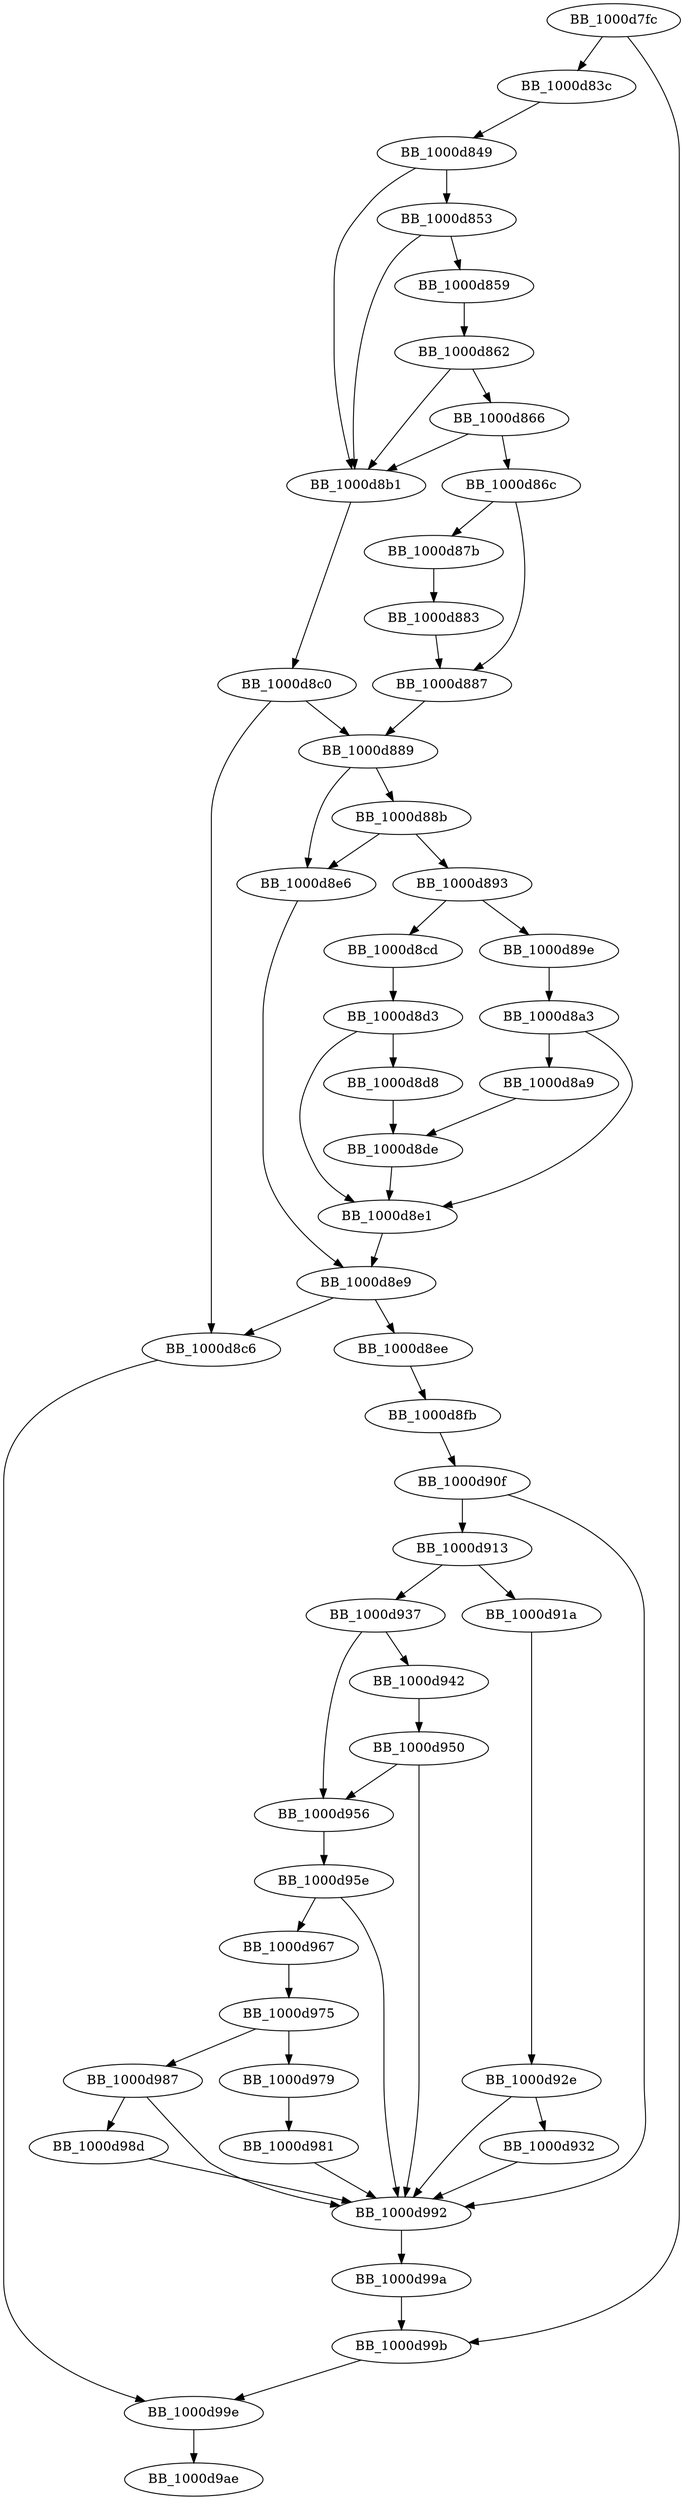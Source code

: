 DiGraph ___convertcp{
BB_1000d7fc->BB_1000d83c
BB_1000d7fc->BB_1000d99b
BB_1000d83c->BB_1000d849
BB_1000d849->BB_1000d853
BB_1000d849->BB_1000d8b1
BB_1000d853->BB_1000d859
BB_1000d853->BB_1000d8b1
BB_1000d859->BB_1000d862
BB_1000d862->BB_1000d866
BB_1000d862->BB_1000d8b1
BB_1000d866->BB_1000d86c
BB_1000d866->BB_1000d8b1
BB_1000d86c->BB_1000d87b
BB_1000d86c->BB_1000d887
BB_1000d87b->BB_1000d883
BB_1000d883->BB_1000d887
BB_1000d887->BB_1000d889
BB_1000d889->BB_1000d88b
BB_1000d889->BB_1000d8e6
BB_1000d88b->BB_1000d893
BB_1000d88b->BB_1000d8e6
BB_1000d893->BB_1000d89e
BB_1000d893->BB_1000d8cd
BB_1000d89e->BB_1000d8a3
BB_1000d8a3->BB_1000d8a9
BB_1000d8a3->BB_1000d8e1
BB_1000d8a9->BB_1000d8de
BB_1000d8b1->BB_1000d8c0
BB_1000d8c0->BB_1000d889
BB_1000d8c0->BB_1000d8c6
BB_1000d8c6->BB_1000d99e
BB_1000d8cd->BB_1000d8d3
BB_1000d8d3->BB_1000d8d8
BB_1000d8d3->BB_1000d8e1
BB_1000d8d8->BB_1000d8de
BB_1000d8de->BB_1000d8e1
BB_1000d8e1->BB_1000d8e9
BB_1000d8e6->BB_1000d8e9
BB_1000d8e9->BB_1000d8c6
BB_1000d8e9->BB_1000d8ee
BB_1000d8ee->BB_1000d8fb
BB_1000d8fb->BB_1000d90f
BB_1000d90f->BB_1000d913
BB_1000d90f->BB_1000d992
BB_1000d913->BB_1000d91a
BB_1000d913->BB_1000d937
BB_1000d91a->BB_1000d92e
BB_1000d92e->BB_1000d932
BB_1000d92e->BB_1000d992
BB_1000d932->BB_1000d992
BB_1000d937->BB_1000d942
BB_1000d937->BB_1000d956
BB_1000d942->BB_1000d950
BB_1000d950->BB_1000d956
BB_1000d950->BB_1000d992
BB_1000d956->BB_1000d95e
BB_1000d95e->BB_1000d967
BB_1000d95e->BB_1000d992
BB_1000d967->BB_1000d975
BB_1000d975->BB_1000d979
BB_1000d975->BB_1000d987
BB_1000d979->BB_1000d981
BB_1000d981->BB_1000d992
BB_1000d987->BB_1000d98d
BB_1000d987->BB_1000d992
BB_1000d98d->BB_1000d992
BB_1000d992->BB_1000d99a
BB_1000d99a->BB_1000d99b
BB_1000d99b->BB_1000d99e
BB_1000d99e->BB_1000d9ae
}
